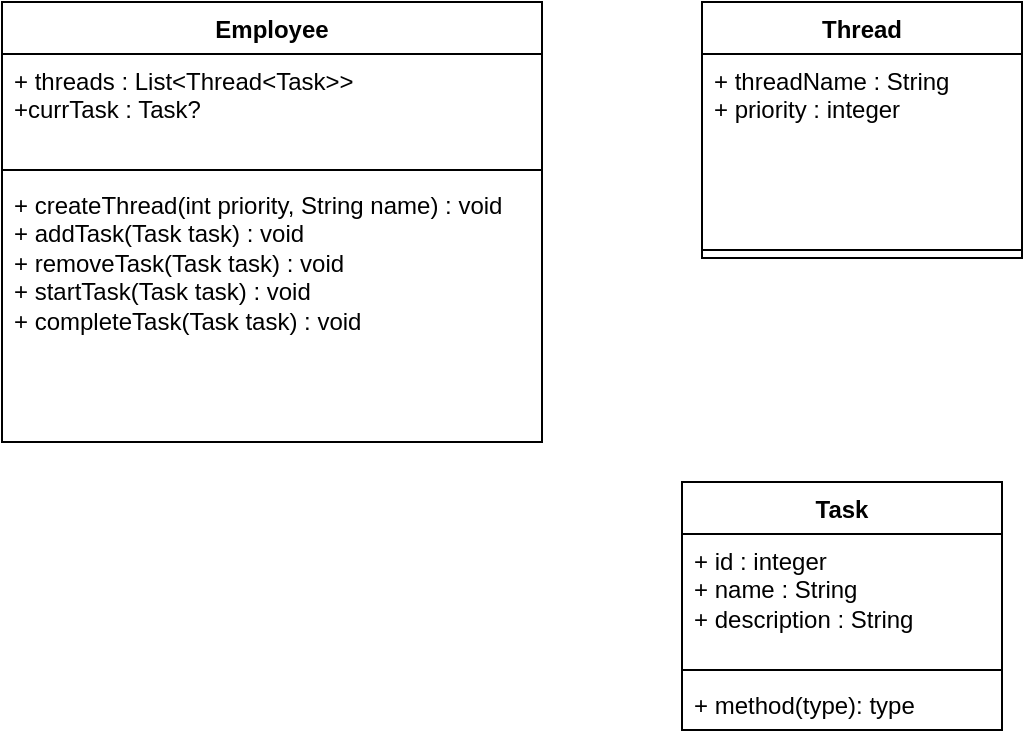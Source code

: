 <mxfile version="26.1.1">
  <diagram id="C5RBs43oDa-KdzZeNtuy" name="Page-1">
    <mxGraphModel dx="739" dy="457" grid="1" gridSize="10" guides="1" tooltips="1" connect="1" arrows="1" fold="1" page="1" pageScale="1" pageWidth="827" pageHeight="1169" math="0" shadow="0">
      <root>
        <mxCell id="WIyWlLk6GJQsqaUBKTNV-0" />
        <mxCell id="WIyWlLk6GJQsqaUBKTNV-1" parent="WIyWlLk6GJQsqaUBKTNV-0" />
        <mxCell id="e2QfvYozoEqc-g44KyvQ-0" value="Employee" style="swimlane;fontStyle=1;align=center;verticalAlign=top;childLayout=stackLayout;horizontal=1;startSize=26;horizontalStack=0;resizeParent=1;resizeParentMax=0;resizeLast=0;collapsible=1;marginBottom=0;whiteSpace=wrap;html=1;" vertex="1" parent="WIyWlLk6GJQsqaUBKTNV-1">
          <mxGeometry x="120" y="170" width="270" height="220" as="geometry" />
        </mxCell>
        <mxCell id="e2QfvYozoEqc-g44KyvQ-1" value="&lt;div&gt;+ threads : List&amp;lt;Thread&amp;lt;Task&amp;gt;&amp;gt;&lt;/div&gt;&lt;div&gt;+currTask : Task?&lt;/div&gt;&lt;div&gt;&lt;br&gt;&lt;/div&gt;" style="text;strokeColor=none;fillColor=none;align=left;verticalAlign=top;spacingLeft=4;spacingRight=4;overflow=hidden;rotatable=0;points=[[0,0.5],[1,0.5]];portConstraint=eastwest;whiteSpace=wrap;html=1;" vertex="1" parent="e2QfvYozoEqc-g44KyvQ-0">
          <mxGeometry y="26" width="270" height="54" as="geometry" />
        </mxCell>
        <mxCell id="e2QfvYozoEqc-g44KyvQ-2" value="" style="line;strokeWidth=1;fillColor=none;align=left;verticalAlign=middle;spacingTop=-1;spacingLeft=3;spacingRight=3;rotatable=0;labelPosition=right;points=[];portConstraint=eastwest;strokeColor=inherit;" vertex="1" parent="e2QfvYozoEqc-g44KyvQ-0">
          <mxGeometry y="80" width="270" height="8" as="geometry" />
        </mxCell>
        <mxCell id="e2QfvYozoEqc-g44KyvQ-3" value="+ createThread(int priority, String name) : void&lt;div&gt;+ addTask(Task task) : void&lt;/div&gt;&lt;div&gt;+ removeTask(Task task) : void&lt;/div&gt;&lt;div&gt;+ startTask(Task task) : void&lt;/div&gt;&lt;div&gt;+ completeTask(Task task) : void&lt;/div&gt;&lt;div&gt;&lt;br&gt;&lt;/div&gt;" style="text;strokeColor=none;fillColor=none;align=left;verticalAlign=top;spacingLeft=4;spacingRight=4;overflow=hidden;rotatable=0;points=[[0,0.5],[1,0.5]];portConstraint=eastwest;whiteSpace=wrap;html=1;" vertex="1" parent="e2QfvYozoEqc-g44KyvQ-0">
          <mxGeometry y="88" width="270" height="132" as="geometry" />
        </mxCell>
        <mxCell id="e2QfvYozoEqc-g44KyvQ-4" value="Thread" style="swimlane;fontStyle=1;align=center;verticalAlign=top;childLayout=stackLayout;horizontal=1;startSize=26;horizontalStack=0;resizeParent=1;resizeParentMax=0;resizeLast=0;collapsible=1;marginBottom=0;whiteSpace=wrap;html=1;" vertex="1" parent="WIyWlLk6GJQsqaUBKTNV-1">
          <mxGeometry x="470" y="170" width="160" height="128" as="geometry" />
        </mxCell>
        <mxCell id="e2QfvYozoEqc-g44KyvQ-5" value="+ threadName : String&lt;div&gt;+ priority : integer&lt;/div&gt;" style="text;strokeColor=none;fillColor=none;align=left;verticalAlign=top;spacingLeft=4;spacingRight=4;overflow=hidden;rotatable=0;points=[[0,0.5],[1,0.5]];portConstraint=eastwest;whiteSpace=wrap;html=1;" vertex="1" parent="e2QfvYozoEqc-g44KyvQ-4">
          <mxGeometry y="26" width="160" height="94" as="geometry" />
        </mxCell>
        <mxCell id="e2QfvYozoEqc-g44KyvQ-6" value="" style="line;strokeWidth=1;fillColor=none;align=left;verticalAlign=middle;spacingTop=-1;spacingLeft=3;spacingRight=3;rotatable=0;labelPosition=right;points=[];portConstraint=eastwest;strokeColor=inherit;" vertex="1" parent="e2QfvYozoEqc-g44KyvQ-4">
          <mxGeometry y="120" width="160" height="8" as="geometry" />
        </mxCell>
        <mxCell id="e2QfvYozoEqc-g44KyvQ-8" value="Task" style="swimlane;fontStyle=1;align=center;verticalAlign=top;childLayout=stackLayout;horizontal=1;startSize=26;horizontalStack=0;resizeParent=1;resizeParentMax=0;resizeLast=0;collapsible=1;marginBottom=0;whiteSpace=wrap;html=1;" vertex="1" parent="WIyWlLk6GJQsqaUBKTNV-1">
          <mxGeometry x="460" y="410" width="160" height="124" as="geometry" />
        </mxCell>
        <mxCell id="e2QfvYozoEqc-g44KyvQ-9" value="+ id : integer&lt;div&gt;+ name : String&lt;/div&gt;&lt;div&gt;+ description : String&lt;/div&gt;" style="text;strokeColor=none;fillColor=none;align=left;verticalAlign=top;spacingLeft=4;spacingRight=4;overflow=hidden;rotatable=0;points=[[0,0.5],[1,0.5]];portConstraint=eastwest;whiteSpace=wrap;html=1;" vertex="1" parent="e2QfvYozoEqc-g44KyvQ-8">
          <mxGeometry y="26" width="160" height="64" as="geometry" />
        </mxCell>
        <mxCell id="e2QfvYozoEqc-g44KyvQ-10" value="" style="line;strokeWidth=1;fillColor=none;align=left;verticalAlign=middle;spacingTop=-1;spacingLeft=3;spacingRight=3;rotatable=0;labelPosition=right;points=[];portConstraint=eastwest;strokeColor=inherit;" vertex="1" parent="e2QfvYozoEqc-g44KyvQ-8">
          <mxGeometry y="90" width="160" height="8" as="geometry" />
        </mxCell>
        <mxCell id="e2QfvYozoEqc-g44KyvQ-11" value="+ method(type): type" style="text;strokeColor=none;fillColor=none;align=left;verticalAlign=top;spacingLeft=4;spacingRight=4;overflow=hidden;rotatable=0;points=[[0,0.5],[1,0.5]];portConstraint=eastwest;whiteSpace=wrap;html=1;" vertex="1" parent="e2QfvYozoEqc-g44KyvQ-8">
          <mxGeometry y="98" width="160" height="26" as="geometry" />
        </mxCell>
      </root>
    </mxGraphModel>
  </diagram>
</mxfile>
